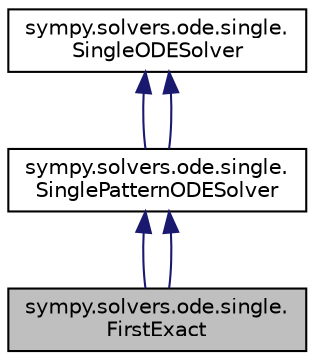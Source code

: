 digraph "sympy.solvers.ode.single.FirstExact"
{
 // LATEX_PDF_SIZE
  edge [fontname="Helvetica",fontsize="10",labelfontname="Helvetica",labelfontsize="10"];
  node [fontname="Helvetica",fontsize="10",shape=record];
  Node1 [label="sympy.solvers.ode.single.\lFirstExact",height=0.2,width=0.4,color="black", fillcolor="grey75", style="filled", fontcolor="black",tooltip=" "];
  Node2 -> Node1 [dir="back",color="midnightblue",fontsize="10",style="solid",fontname="Helvetica"];
  Node2 [label="sympy.solvers.ode.single.\lSinglePatternODESolver",height=0.2,width=0.4,color="black", fillcolor="white", style="filled",URL="$classsympy_1_1solvers_1_1ode_1_1single_1_1SinglePatternODESolver.html",tooltip=" "];
  Node3 -> Node2 [dir="back",color="midnightblue",fontsize="10",style="solid",fontname="Helvetica"];
  Node3 [label="sympy.solvers.ode.single.\lSingleODESolver",height=0.2,width=0.4,color="black", fillcolor="white", style="filled",URL="$classsympy_1_1solvers_1_1ode_1_1single_1_1SingleODESolver.html",tooltip=" "];
  Node3 -> Node2 [dir="back",color="midnightblue",fontsize="10",style="solid",fontname="Helvetica"];
  Node2 -> Node1 [dir="back",color="midnightblue",fontsize="10",style="solid",fontname="Helvetica"];
}
